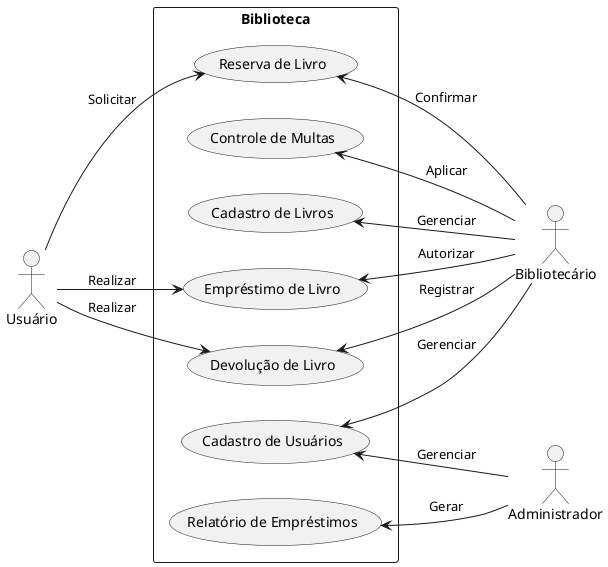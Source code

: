 @startuml "Sistema de Biblioteca Universitária"
left to right direction
actor "Usuário" as user
actor "Bibliotecário" as librarian
actor "Administrador" as admin

rectangle "Biblioteca" {
usecase "Cadastro de Usuários" as UC1
usecase "Cadastro de Livros" as UC2
usecase "Empréstimo de Livro" as UC3
usecase "Devolução de Livro" as UC4
usecase "Reserva de Livro" as UC5
usecase "Controle de Multas" as UC6
usecase "Relatório de Empréstimos" as UC7
}

user --> UC3 : Realizar
user --> UC4 : Realizar
user --> UC5 : Solicitar

UC1 <-- librarian : Gerenciar
UC2 <-- librarian : Gerenciar
UC3 <-- librarian : Autorizar
UC4 <-- librarian : Registrar
UC5 <-- librarian : Confirmar
UC6 <-- librarian : Aplicar

UC1 <-- admin : Gerenciar
UC7 <-- admin : Gerar
@enduml
